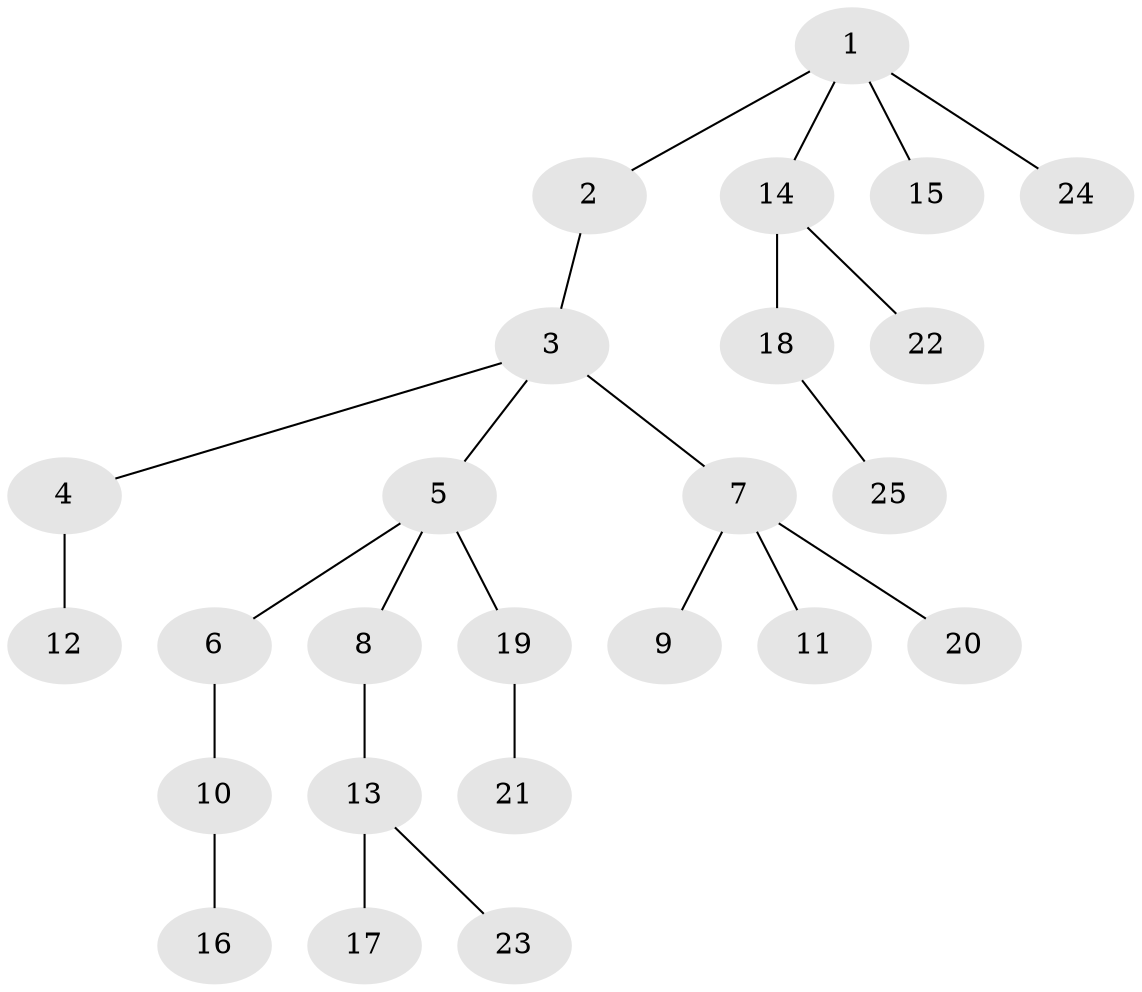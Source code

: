// original degree distribution, {3: 0.1951219512195122, 5: 0.036585365853658534, 2: 0.23170731707317074, 6: 0.012195121951219513, 1: 0.47560975609756095, 4: 0.04878048780487805}
// Generated by graph-tools (version 1.1) at 2025/51/03/04/25 22:51:48]
// undirected, 25 vertices, 24 edges
graph export_dot {
  node [color=gray90,style=filled];
  1;
  2;
  3;
  4;
  5;
  6;
  7;
  8;
  9;
  10;
  11;
  12;
  13;
  14;
  15;
  16;
  17;
  18;
  19;
  20;
  21;
  22;
  23;
  24;
  25;
  1 -- 2 [weight=1.0];
  1 -- 14 [weight=1.0];
  1 -- 15 [weight=1.0];
  1 -- 24 [weight=1.0];
  2 -- 3 [weight=1.0];
  3 -- 4 [weight=1.0];
  3 -- 5 [weight=1.0];
  3 -- 7 [weight=1.0];
  4 -- 12 [weight=2.0];
  5 -- 6 [weight=1.0];
  5 -- 8 [weight=1.0];
  5 -- 19 [weight=1.0];
  6 -- 10 [weight=1.0];
  7 -- 9 [weight=1.0];
  7 -- 11 [weight=1.0];
  7 -- 20 [weight=2.0];
  8 -- 13 [weight=1.0];
  10 -- 16 [weight=1.0];
  13 -- 17 [weight=2.0];
  13 -- 23 [weight=1.0];
  14 -- 18 [weight=1.0];
  14 -- 22 [weight=1.0];
  18 -- 25 [weight=1.0];
  19 -- 21 [weight=2.0];
}
